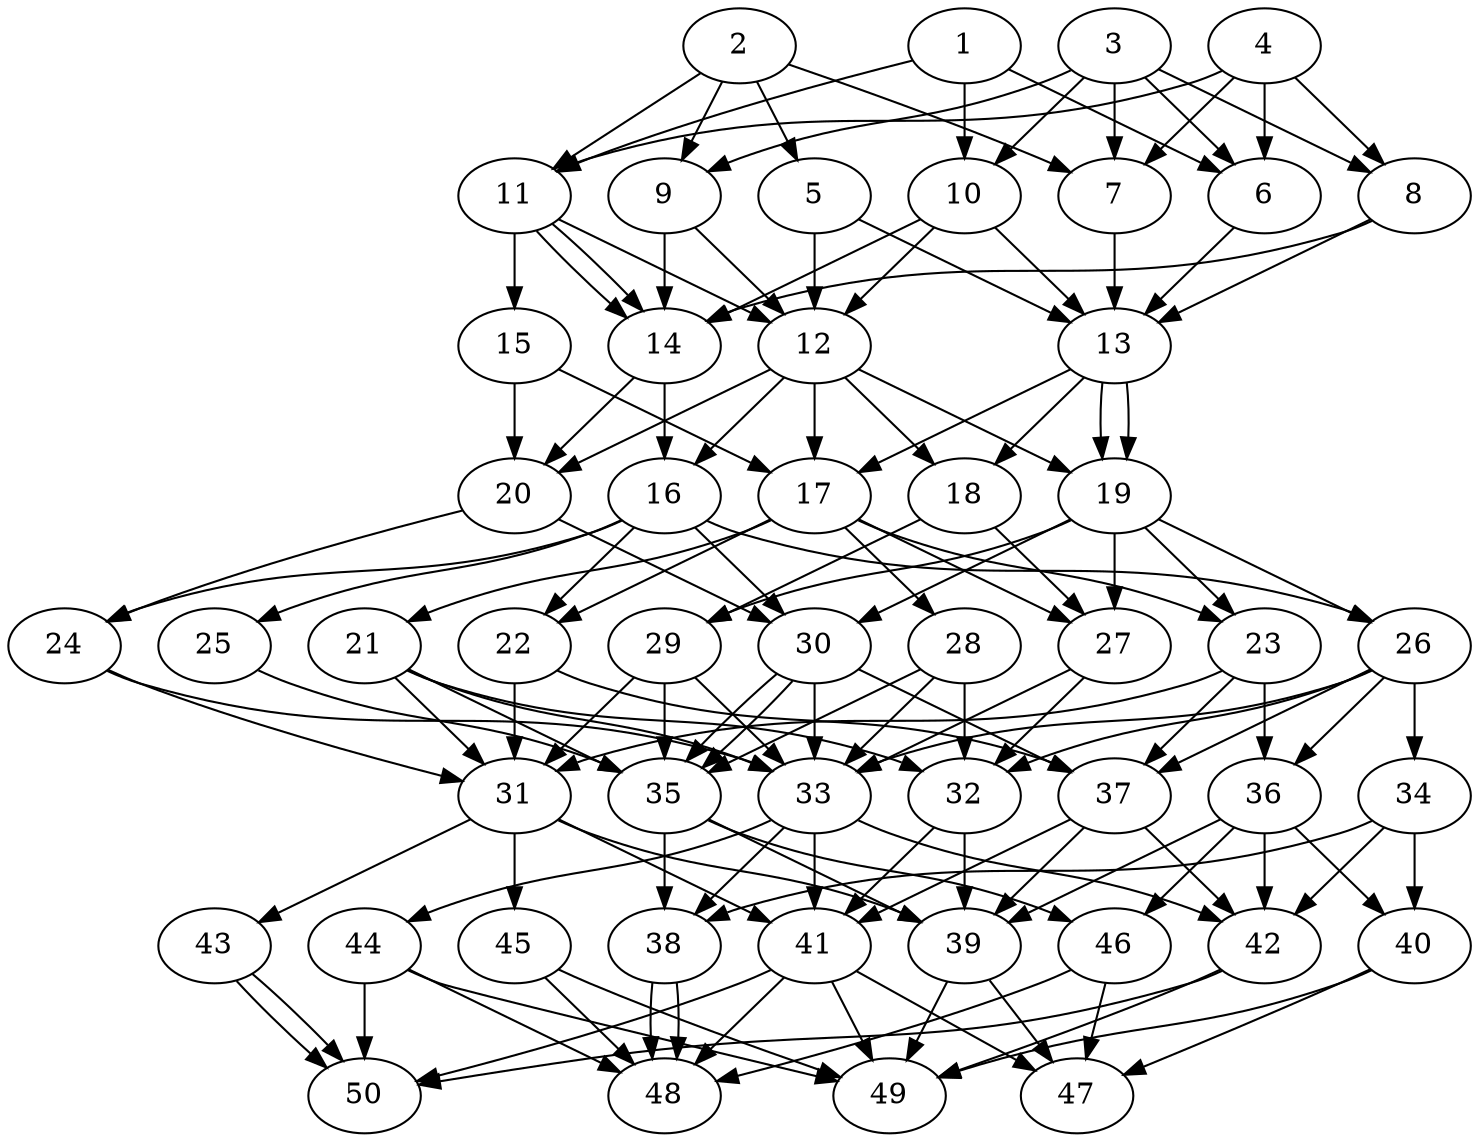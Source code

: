 // DAG automatically generated by daggen at Thu Oct  3 14:07:57 2019
// ./daggen --dot -n 50 --ccr 0.5 --fat 0.5 --regular 0.5 --density 0.7 --mindata 5242880 --maxdata 52428800 
digraph G {
  1 [size="74555392", alpha="0.18", expect_size="37277696"] 
  1 -> 6 [size ="37277696"]
  1 -> 10 [size ="37277696"]
  1 -> 11 [size ="37277696"]
  2 [size="90058752", alpha="0.07", expect_size="45029376"] 
  2 -> 5 [size ="45029376"]
  2 -> 7 [size ="45029376"]
  2 -> 9 [size ="45029376"]
  2 -> 11 [size ="45029376"]
  3 [size="32122880", alpha="0.06", expect_size="16061440"] 
  3 -> 6 [size ="16061440"]
  3 -> 7 [size ="16061440"]
  3 -> 8 [size ="16061440"]
  3 -> 9 [size ="16061440"]
  3 -> 10 [size ="16061440"]
  4 [size="70197248", alpha="0.05", expect_size="35098624"] 
  4 -> 6 [size ="35098624"]
  4 -> 7 [size ="35098624"]
  4 -> 8 [size ="35098624"]
  4 -> 11 [size ="35098624"]
  5 [size="72345600", alpha="0.14", expect_size="36172800"] 
  5 -> 12 [size ="36172800"]
  5 -> 13 [size ="36172800"]
  6 [size="36655104", alpha="0.05", expect_size="18327552"] 
  6 -> 13 [size ="18327552"]
  7 [size="63969280", alpha="0.13", expect_size="31984640"] 
  7 -> 13 [size ="31984640"]
  8 [size="66848768", alpha="0.15", expect_size="33424384"] 
  8 -> 13 [size ="33424384"]
  8 -> 14 [size ="33424384"]
  9 [size="29032448", alpha="0.00", expect_size="14516224"] 
  9 -> 12 [size ="14516224"]
  9 -> 14 [size ="14516224"]
  10 [size="26114048", alpha="0.16", expect_size="13057024"] 
  10 -> 12 [size ="13057024"]
  10 -> 13 [size ="13057024"]
  10 -> 14 [size ="13057024"]
  11 [size="38078464", alpha="0.10", expect_size="19039232"] 
  11 -> 12 [size ="19039232"]
  11 -> 14 [size ="19039232"]
  11 -> 14 [size ="19039232"]
  11 -> 15 [size ="19039232"]
  12 [size="29175808", alpha="0.16", expect_size="14587904"] 
  12 -> 16 [size ="14587904"]
  12 -> 17 [size ="14587904"]
  12 -> 18 [size ="14587904"]
  12 -> 19 [size ="14587904"]
  12 -> 20 [size ="14587904"]
  13 [size="62994432", alpha="0.07", expect_size="31497216"] 
  13 -> 17 [size ="31497216"]
  13 -> 18 [size ="31497216"]
  13 -> 19 [size ="31497216"]
  13 -> 19 [size ="31497216"]
  14 [size="93659136", alpha="0.17", expect_size="46829568"] 
  14 -> 16 [size ="46829568"]
  14 -> 20 [size ="46829568"]
  15 [size="21231616", alpha="0.12", expect_size="10615808"] 
  15 -> 17 [size ="10615808"]
  15 -> 20 [size ="10615808"]
  16 [size="87707648", alpha="0.06", expect_size="43853824"] 
  16 -> 22 [size ="43853824"]
  16 -> 24 [size ="43853824"]
  16 -> 25 [size ="43853824"]
  16 -> 26 [size ="43853824"]
  16 -> 30 [size ="43853824"]
  17 [size="17993728", alpha="0.09", expect_size="8996864"] 
  17 -> 21 [size ="8996864"]
  17 -> 22 [size ="8996864"]
  17 -> 23 [size ="8996864"]
  17 -> 27 [size ="8996864"]
  17 -> 28 [size ="8996864"]
  18 [size="77654016", alpha="0.13", expect_size="38827008"] 
  18 -> 27 [size ="38827008"]
  18 -> 29 [size ="38827008"]
  19 [size="55291904", alpha="0.00", expect_size="27645952"] 
  19 -> 23 [size ="27645952"]
  19 -> 26 [size ="27645952"]
  19 -> 27 [size ="27645952"]
  19 -> 29 [size ="27645952"]
  19 -> 30 [size ="27645952"]
  20 [size="55904256", alpha="0.19", expect_size="27952128"] 
  20 -> 24 [size ="27952128"]
  20 -> 30 [size ="27952128"]
  21 [size="37980160", alpha="0.11", expect_size="18990080"] 
  21 -> 31 [size ="18990080"]
  21 -> 32 [size ="18990080"]
  21 -> 33 [size ="18990080"]
  21 -> 35 [size ="18990080"]
  22 [size="82876416", alpha="0.00", expect_size="41438208"] 
  22 -> 31 [size ="41438208"]
  22 -> 37 [size ="41438208"]
  23 [size="65169408", alpha="0.14", expect_size="32584704"] 
  23 -> 31 [size ="32584704"]
  23 -> 36 [size ="32584704"]
  23 -> 37 [size ="32584704"]
  24 [size="96632832", alpha="0.20", expect_size="48316416"] 
  24 -> 31 [size ="48316416"]
  24 -> 33 [size ="48316416"]
  25 [size="80216064", alpha="0.19", expect_size="40108032"] 
  25 -> 35 [size ="40108032"]
  26 [size="44230656", alpha="0.04", expect_size="22115328"] 
  26 -> 32 [size ="22115328"]
  26 -> 33 [size ="22115328"]
  26 -> 34 [size ="22115328"]
  26 -> 36 [size ="22115328"]
  26 -> 37 [size ="22115328"]
  27 [size="72099840", alpha="0.00", expect_size="36049920"] 
  27 -> 32 [size ="36049920"]
  27 -> 33 [size ="36049920"]
  28 [size="19408896", alpha="0.09", expect_size="9704448"] 
  28 -> 32 [size ="9704448"]
  28 -> 33 [size ="9704448"]
  28 -> 35 [size ="9704448"]
  29 [size="81963008", alpha="0.01", expect_size="40981504"] 
  29 -> 31 [size ="40981504"]
  29 -> 33 [size ="40981504"]
  29 -> 35 [size ="40981504"]
  30 [size="83316736", alpha="0.16", expect_size="41658368"] 
  30 -> 33 [size ="41658368"]
  30 -> 35 [size ="41658368"]
  30 -> 35 [size ="41658368"]
  30 -> 37 [size ="41658368"]
  31 [size="77901824", alpha="0.17", expect_size="38950912"] 
  31 -> 39 [size ="38950912"]
  31 -> 41 [size ="38950912"]
  31 -> 43 [size ="38950912"]
  31 -> 45 [size ="38950912"]
  32 [size="35416064", alpha="0.03", expect_size="17708032"] 
  32 -> 39 [size ="17708032"]
  32 -> 41 [size ="17708032"]
  33 [size="35436544", alpha="0.19", expect_size="17718272"] 
  33 -> 38 [size ="17718272"]
  33 -> 41 [size ="17718272"]
  33 -> 42 [size ="17718272"]
  33 -> 44 [size ="17718272"]
  34 [size="99596288", alpha="0.13", expect_size="49798144"] 
  34 -> 38 [size ="49798144"]
  34 -> 40 [size ="49798144"]
  34 -> 42 [size ="49798144"]
  35 [size="98869248", alpha="0.09", expect_size="49434624"] 
  35 -> 38 [size ="49434624"]
  35 -> 39 [size ="49434624"]
  35 -> 46 [size ="49434624"]
  36 [size="95113216", alpha="0.02", expect_size="47556608"] 
  36 -> 39 [size ="47556608"]
  36 -> 40 [size ="47556608"]
  36 -> 42 [size ="47556608"]
  36 -> 46 [size ="47556608"]
  37 [size="20125696", alpha="0.16", expect_size="10062848"] 
  37 -> 39 [size ="10062848"]
  37 -> 41 [size ="10062848"]
  37 -> 42 [size ="10062848"]
  38 [size="21766144", alpha="0.05", expect_size="10883072"] 
  38 -> 48 [size ="10883072"]
  38 -> 48 [size ="10883072"]
  39 [size="62025728", alpha="0.02", expect_size="31012864"] 
  39 -> 47 [size ="31012864"]
  39 -> 49 [size ="31012864"]
  40 [size="65081344", alpha="0.10", expect_size="32540672"] 
  40 -> 47 [size ="32540672"]
  40 -> 49 [size ="32540672"]
  41 [size="46561280", alpha="0.03", expect_size="23280640"] 
  41 -> 47 [size ="23280640"]
  41 -> 48 [size ="23280640"]
  41 -> 49 [size ="23280640"]
  41 -> 50 [size ="23280640"]
  42 [size="34058240", alpha="0.12", expect_size="17029120"] 
  42 -> 49 [size ="17029120"]
  42 -> 50 [size ="17029120"]
  43 [size="46262272", alpha="0.13", expect_size="23131136"] 
  43 -> 50 [size ="23131136"]
  43 -> 50 [size ="23131136"]
  44 [size="41310208", alpha="0.11", expect_size="20655104"] 
  44 -> 48 [size ="20655104"]
  44 -> 49 [size ="20655104"]
  44 -> 50 [size ="20655104"]
  45 [size="102379520", alpha="0.05", expect_size="51189760"] 
  45 -> 48 [size ="51189760"]
  45 -> 49 [size ="51189760"]
  46 [size="51470336", alpha="0.05", expect_size="25735168"] 
  46 -> 47 [size ="25735168"]
  46 -> 48 [size ="25735168"]
  47 [size="60180480", alpha="0.19", expect_size="30090240"] 
  48 [size="41646080", alpha="0.14", expect_size="20823040"] 
  49 [size="63033344", alpha="0.05", expect_size="31516672"] 
  50 [size="74780672", alpha="0.11", expect_size="37390336"] 
}
